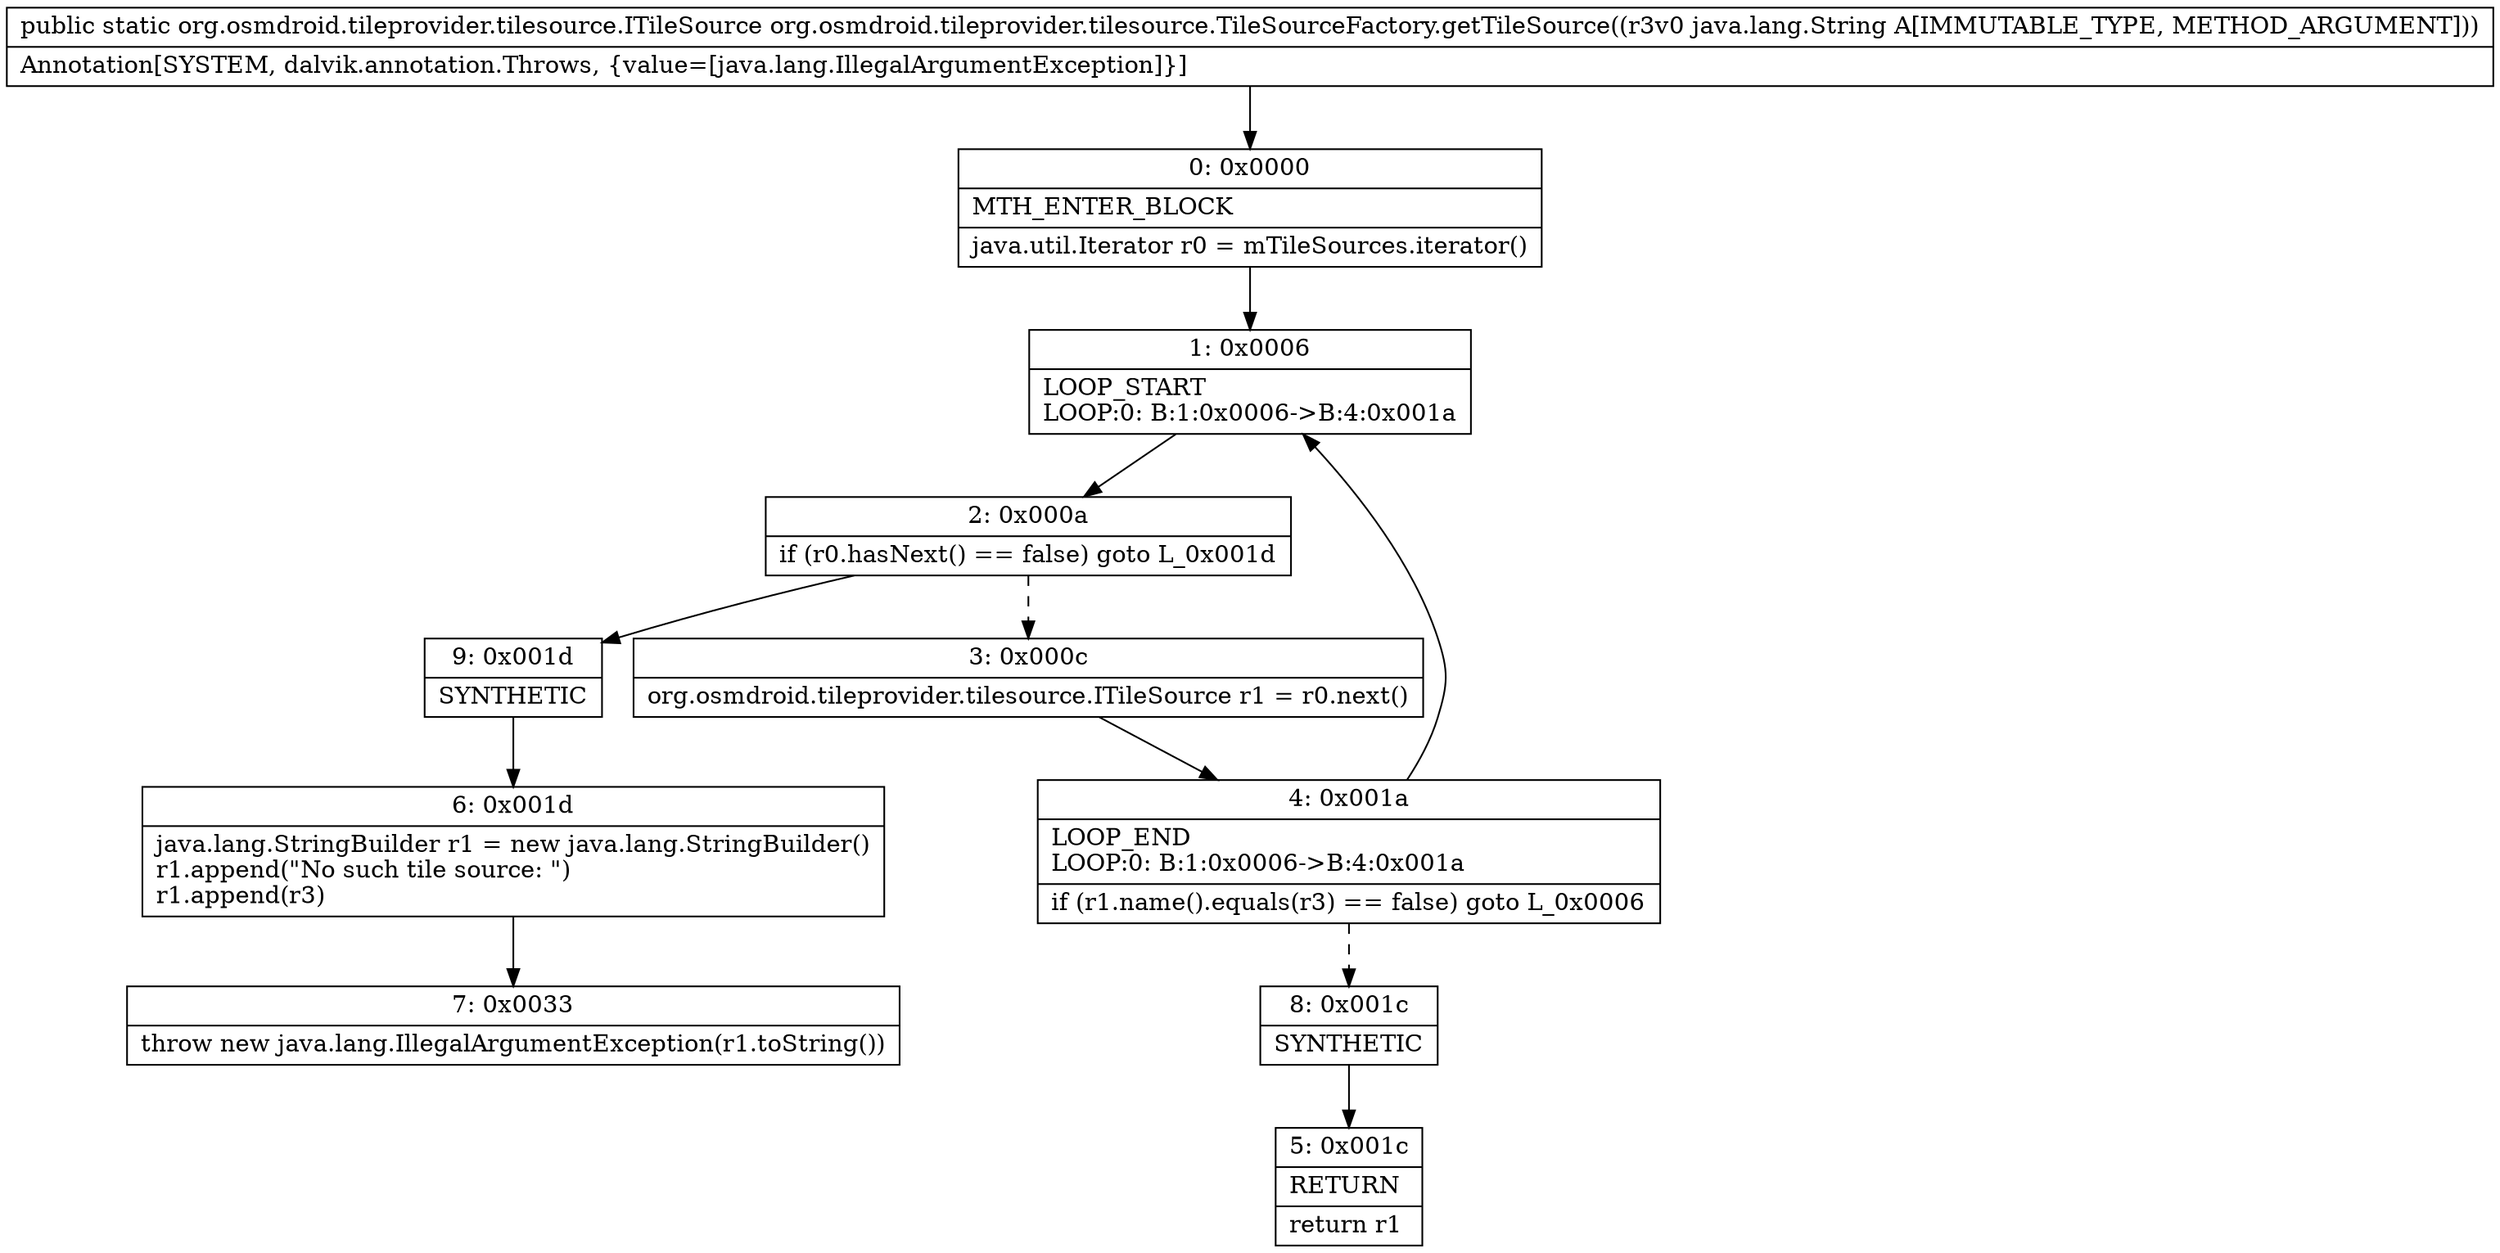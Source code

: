 digraph "CFG fororg.osmdroid.tileprovider.tilesource.TileSourceFactory.getTileSource(Ljava\/lang\/String;)Lorg\/osmdroid\/tileprovider\/tilesource\/ITileSource;" {
Node_0 [shape=record,label="{0\:\ 0x0000|MTH_ENTER_BLOCK\l|java.util.Iterator r0 = mTileSources.iterator()\l}"];
Node_1 [shape=record,label="{1\:\ 0x0006|LOOP_START\lLOOP:0: B:1:0x0006\-\>B:4:0x001a\l}"];
Node_2 [shape=record,label="{2\:\ 0x000a|if (r0.hasNext() == false) goto L_0x001d\l}"];
Node_3 [shape=record,label="{3\:\ 0x000c|org.osmdroid.tileprovider.tilesource.ITileSource r1 = r0.next()\l}"];
Node_4 [shape=record,label="{4\:\ 0x001a|LOOP_END\lLOOP:0: B:1:0x0006\-\>B:4:0x001a\l|if (r1.name().equals(r3) == false) goto L_0x0006\l}"];
Node_5 [shape=record,label="{5\:\ 0x001c|RETURN\l|return r1\l}"];
Node_6 [shape=record,label="{6\:\ 0x001d|java.lang.StringBuilder r1 = new java.lang.StringBuilder()\lr1.append(\"No such tile source: \")\lr1.append(r3)\l}"];
Node_7 [shape=record,label="{7\:\ 0x0033|throw new java.lang.IllegalArgumentException(r1.toString())\l}"];
Node_8 [shape=record,label="{8\:\ 0x001c|SYNTHETIC\l}"];
Node_9 [shape=record,label="{9\:\ 0x001d|SYNTHETIC\l}"];
MethodNode[shape=record,label="{public static org.osmdroid.tileprovider.tilesource.ITileSource org.osmdroid.tileprovider.tilesource.TileSourceFactory.getTileSource((r3v0 java.lang.String A[IMMUTABLE_TYPE, METHOD_ARGUMENT]))  | Annotation[SYSTEM, dalvik.annotation.Throws, \{value=[java.lang.IllegalArgumentException]\}]\l}"];
MethodNode -> Node_0;
Node_0 -> Node_1;
Node_1 -> Node_2;
Node_2 -> Node_3[style=dashed];
Node_2 -> Node_9;
Node_3 -> Node_4;
Node_4 -> Node_1;
Node_4 -> Node_8[style=dashed];
Node_6 -> Node_7;
Node_8 -> Node_5;
Node_9 -> Node_6;
}

